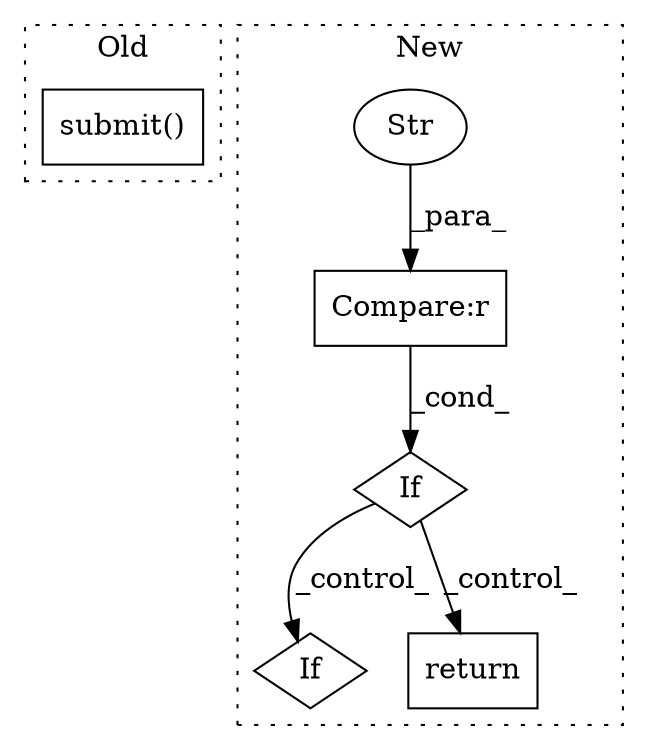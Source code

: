 digraph G {
subgraph cluster0 {
1 [label="submit()" a="75" s="5335,5365" l="16,1" shape="box"];
label = "Old";
style="dotted";
}
subgraph cluster1 {
2 [label="If" a="96" s="6096" l="0" shape="diamond"];
3 [label="Compare:r" a="40" s="6096" l="19" shape="box"];
4 [label="Str" a="66" s="6107" l="8" shape="ellipse"];
5 [label="If" a="96" s="6189" l="0" shape="diamond"];
6 [label="return" a="93" s="6129" l="7" shape="box"];
label = "New";
style="dotted";
}
2 -> 6 [label="_control_"];
2 -> 5 [label="_control_"];
3 -> 2 [label="_cond_"];
4 -> 3 [label="_para_"];
}